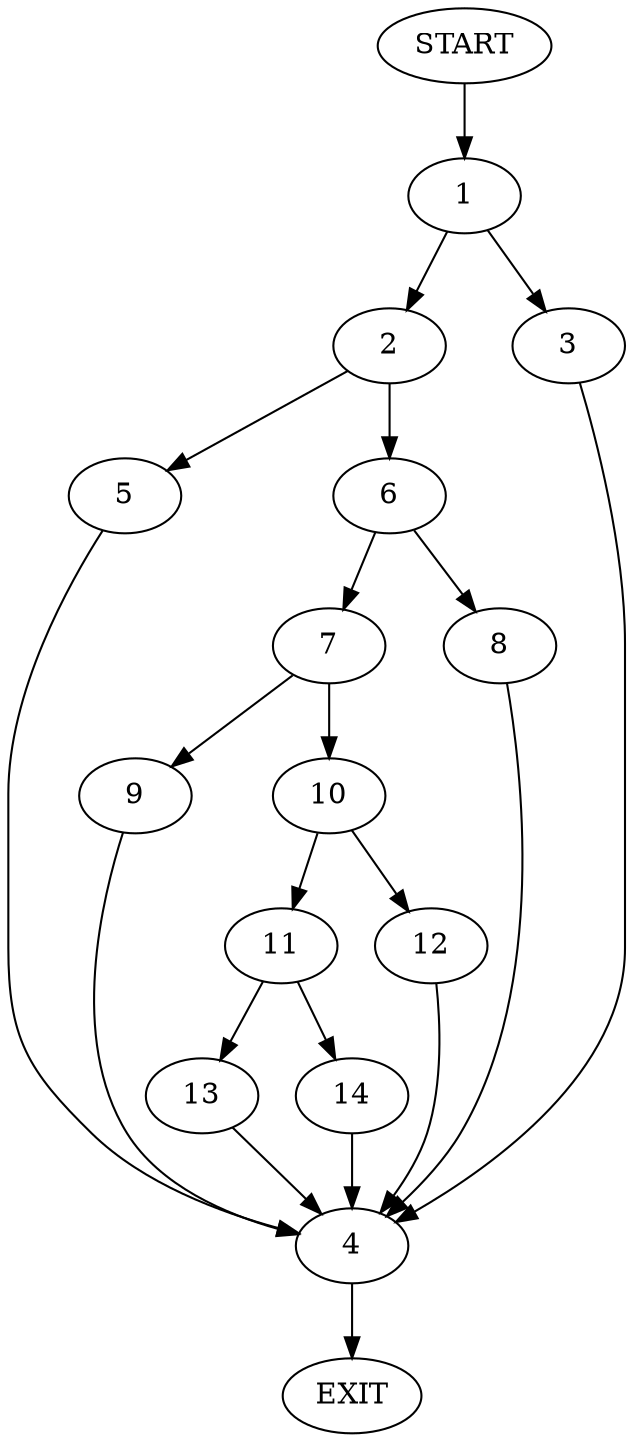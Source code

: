 digraph {
0 [label="START"]
15 [label="EXIT"]
0 -> 1
1 -> 2
1 -> 3
3 -> 4
2 -> 5
2 -> 6
4 -> 15
6 -> 7
6 -> 8
5 -> 4
7 -> 9
7 -> 10
8 -> 4
9 -> 4
10 -> 11
10 -> 12
12 -> 4
11 -> 13
11 -> 14
13 -> 4
14 -> 4
}
